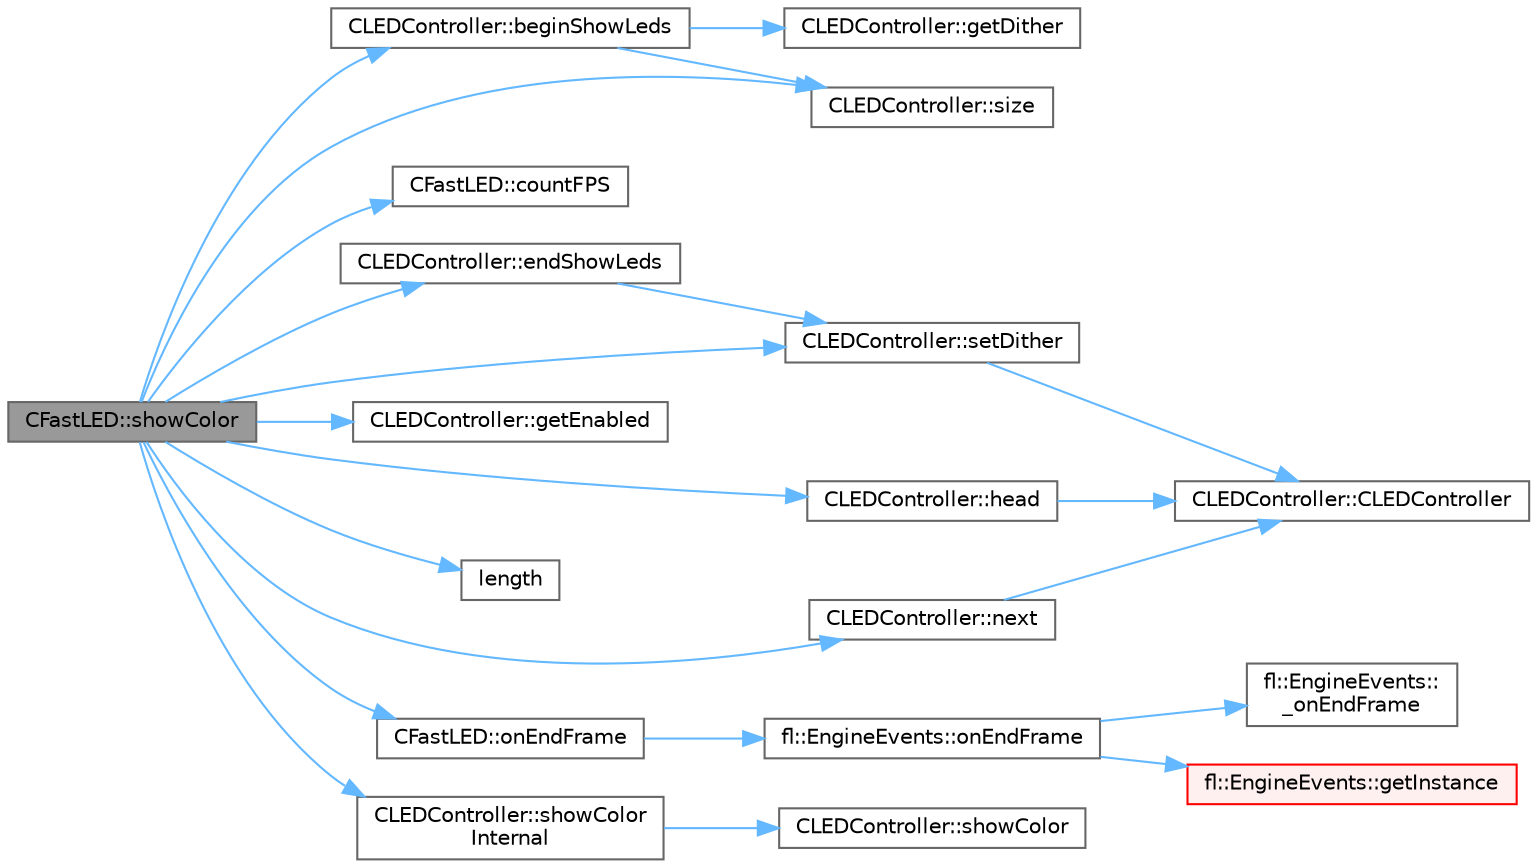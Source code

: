 digraph "CFastLED::showColor"
{
 // INTERACTIVE_SVG=YES
 // LATEX_PDF_SIZE
  bgcolor="transparent";
  edge [fontname=Helvetica,fontsize=10,labelfontname=Helvetica,labelfontsize=10];
  node [fontname=Helvetica,fontsize=10,shape=box,height=0.2,width=0.4];
  rankdir="LR";
  Node1 [id="Node000001",label="CFastLED::showColor",height=0.2,width=0.4,color="gray40", fillcolor="grey60", style="filled", fontcolor="black",tooltip="Set all leds on all controllers to the given color/scale."];
  Node1 -> Node2 [id="edge1_Node000001_Node000002",color="steelblue1",style="solid",tooltip=" "];
  Node2 [id="Node000002",label="CLEDController::beginShowLeds",height=0.2,width=0.4,color="grey40", fillcolor="white", style="filled",URL="$d6/d2c/class_c_l_e_d_controller_af9962ef739bdb3b590ee66f3780765d6.html#af9962ef739bdb3b590ee66f3780765d6",tooltip=" "];
  Node2 -> Node3 [id="edge2_Node000002_Node000003",color="steelblue1",style="solid",tooltip=" "];
  Node3 [id="Node000003",label="CLEDController::getDither",height=0.2,width=0.4,color="grey40", fillcolor="white", style="filled",URL="$d6/d2c/class_c_l_e_d_controller_a676f705adf93898739a405b85150a3e7.html#a676f705adf93898739a405b85150a3e7",tooltip="Get the dithering option currently set for this controller."];
  Node2 -> Node4 [id="edge3_Node000002_Node000004",color="steelblue1",style="solid",tooltip=" "];
  Node4 [id="Node000004",label="CLEDController::size",height=0.2,width=0.4,color="grey40", fillcolor="white", style="filled",URL="$d6/d2c/class_c_l_e_d_controller_a63f75cf7e55cf8da46db5fd27110bb3e.html#a63f75cf7e55cf8da46db5fd27110bb3e",tooltip="How many LEDs does this controller manage?"];
  Node1 -> Node5 [id="edge4_Node000001_Node000005",color="steelblue1",style="solid",tooltip=" "];
  Node5 [id="Node000005",label="CFastLED::countFPS",height=0.2,width=0.4,color="grey40", fillcolor="white", style="filled",URL="$dd/dbb/class_c_fast_l_e_d_a61d27e179c9b68bde89d220aebc0de32.html#a61d27e179c9b68bde89d220aebc0de32",tooltip="For debugging, this will keep track of time between calls to countFPS()."];
  Node1 -> Node6 [id="edge5_Node000001_Node000006",color="steelblue1",style="solid",tooltip=" "];
  Node6 [id="Node000006",label="CLEDController::endShowLeds",height=0.2,width=0.4,color="grey40", fillcolor="white", style="filled",URL="$d6/d2c/class_c_l_e_d_controller_a49b221af013bf196c2068e2cbd1c299d.html#a49b221af013bf196c2068e2cbd1c299d",tooltip=" "];
  Node6 -> Node7 [id="edge6_Node000006_Node000007",color="steelblue1",style="solid",tooltip=" "];
  Node7 [id="Node000007",label="CLEDController::setDither",height=0.2,width=0.4,color="grey40", fillcolor="white", style="filled",URL="$d6/d2c/class_c_l_e_d_controller_a2a231accbeb00e6a6080a7e55274a279.html#a2a231accbeb00e6a6080a7e55274a279",tooltip="Set the dithering mode for this controller to use."];
  Node7 -> Node8 [id="edge7_Node000007_Node000008",color="steelblue1",style="solid",tooltip=" "];
  Node8 [id="Node000008",label="CLEDController::CLEDController",height=0.2,width=0.4,color="grey40", fillcolor="white", style="filled",URL="$d6/d2c/class_c_l_e_d_controller_a8c560c6d171f117dfd19c0f2ec780a32.html#a8c560c6d171f117dfd19c0f2ec780a32",tooltip="Create an led controller object, add it to the chain of controllers."];
  Node1 -> Node9 [id="edge8_Node000001_Node000009",color="steelblue1",style="solid",tooltip=" "];
  Node9 [id="Node000009",label="CLEDController::getEnabled",height=0.2,width=0.4,color="grey40", fillcolor="white", style="filled",URL="$d6/d2c/class_c_l_e_d_controller_a6bd253f670640ea4d1bd0d71b8029f2a.html#a6bd253f670640ea4d1bd0d71b8029f2a",tooltip=" "];
  Node1 -> Node10 [id="edge9_Node000001_Node000010",color="steelblue1",style="solid",tooltip=" "];
  Node10 [id="Node000010",label="CLEDController::head",height=0.2,width=0.4,color="grey40", fillcolor="white", style="filled",URL="$d6/d2c/class_c_l_e_d_controller_a8b412ff1fd4833d0db63a175d40a2ee0.html#a8b412ff1fd4833d0db63a175d40a2ee0",tooltip="Get the first LED controller in the linked list of controllers."];
  Node10 -> Node8 [id="edge10_Node000010_Node000008",color="steelblue1",style="solid",tooltip=" "];
  Node1 -> Node11 [id="edge11_Node000001_Node000011",color="steelblue1",style="solid",tooltip=" "];
  Node11 [id="Node000011",label="length",height=0.2,width=0.4,color="grey40", fillcolor="white", style="filled",URL="$d6/daf/direct_8h_a56a6f879483f3e06fdac34afba3711d8.html#a56a6f879483f3e06fdac34afba3711d8",tooltip=" "];
  Node1 -> Node12 [id="edge12_Node000001_Node000012",color="steelblue1",style="solid",tooltip=" "];
  Node12 [id="Node000012",label="CLEDController::next",height=0.2,width=0.4,color="grey40", fillcolor="white", style="filled",URL="$d6/d2c/class_c_l_e_d_controller_a21a4d2b3415dd7b24175ebdb51c9ced0.html#a21a4d2b3415dd7b24175ebdb51c9ced0",tooltip="Get the next controller in the linked list after this one."];
  Node12 -> Node8 [id="edge13_Node000012_Node000008",color="steelblue1",style="solid",tooltip=" "];
  Node1 -> Node13 [id="edge14_Node000001_Node000013",color="steelblue1",style="solid",tooltip=" "];
  Node13 [id="Node000013",label="CFastLED::onEndFrame",height=0.2,width=0.4,color="grey40", fillcolor="white", style="filled",URL="$dd/dbb/class_c_fast_l_e_d_a0f2e873e64e881bd843e188d92cd8caa.html#a0f2e873e64e881bd843e188d92cd8caa",tooltip=" "];
  Node13 -> Node14 [id="edge15_Node000013_Node000014",color="steelblue1",style="solid",tooltip=" "];
  Node14 [id="Node000014",label="fl::EngineEvents::onEndFrame",height=0.2,width=0.4,color="grey40", fillcolor="white", style="filled",URL="$de/dca/classfl_1_1_engine_events_ab7d24c4783214392de84947cd7df5570.html#ab7d24c4783214392de84947cd7df5570",tooltip=" "];
  Node14 -> Node15 [id="edge16_Node000014_Node000015",color="steelblue1",style="solid",tooltip=" "];
  Node15 [id="Node000015",label="fl::EngineEvents::\l_onEndFrame",height=0.2,width=0.4,color="grey40", fillcolor="white", style="filled",URL="$de/dca/classfl_1_1_engine_events_a643d9a8597b79d76daed94c29845e886.html#a643d9a8597b79d76daed94c29845e886",tooltip=" "];
  Node14 -> Node16 [id="edge17_Node000014_Node000016",color="steelblue1",style="solid",tooltip=" "];
  Node16 [id="Node000016",label="fl::EngineEvents::getInstance",height=0.2,width=0.4,color="red", fillcolor="#FFF0F0", style="filled",URL="$de/dca/classfl_1_1_engine_events_a34a4625c4fbcf754f70820bc4f0e418b.html#a34a4625c4fbcf754f70820bc4f0e418b",tooltip=" "];
  Node1 -> Node7 [id="edge18_Node000001_Node000007",color="steelblue1",style="solid",tooltip=" "];
  Node1 -> Node19 [id="edge19_Node000001_Node000019",color="steelblue1",style="solid",tooltip=" "];
  Node19 [id="Node000019",label="CLEDController::showColor\lInternal",height=0.2,width=0.4,color="grey40", fillcolor="white", style="filled",URL="$d6/d2c/class_c_l_e_d_controller_ac3eef15a3a7f8e26ce8c47b64bfb4ed7.html#ac3eef15a3a7f8e26ce8c47b64bfb4ed7",tooltip=" "];
  Node19 -> Node20 [id="edge20_Node000019_Node000020",color="steelblue1",style="solid",tooltip=" "];
  Node20 [id="Node000020",label="CLEDController::showColor",height=0.2,width=0.4,color="grey40", fillcolor="white", style="filled",URL="$d6/d2c/class_c_l_e_d_controller_af4376e36319823c1c2fc1204189f8b57.html#af4376e36319823c1c2fc1204189f8b57",tooltip="Set all the LEDs to a given color."];
  Node1 -> Node4 [id="edge21_Node000001_Node000004",color="steelblue1",style="solid",tooltip=" "];
}
